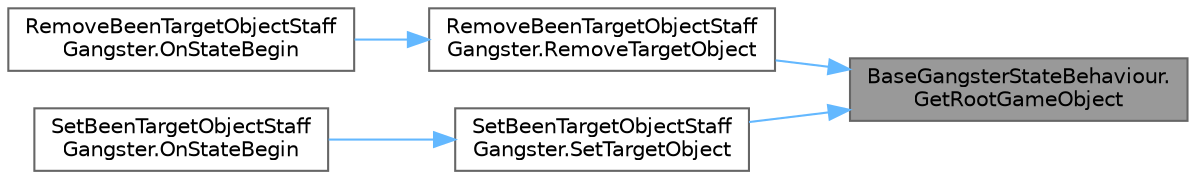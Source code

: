digraph "BaseGangsterStateBehaviour.GetRootGameObject"
{
 // LATEX_PDF_SIZE
  bgcolor="transparent";
  edge [fontname=Helvetica,fontsize=10,labelfontname=Helvetica,labelfontsize=10];
  node [fontname=Helvetica,fontsize=10,shape=box,height=0.2,width=0.4];
  rankdir="RL";
  Node1 [id="Node000001",label="BaseGangsterStateBehaviour.\lGetRootGameObject",height=0.2,width=0.4,color="gray40", fillcolor="grey60", style="filled", fontcolor="black",tooltip=" "];
  Node1 -> Node2 [id="edge1_Node000001_Node000002",dir="back",color="steelblue1",style="solid",tooltip=" "];
  Node2 [id="Node000002",label="RemoveBeenTargetObjectStaff\lGangster.RemoveTargetObject",height=0.2,width=0.4,color="grey40", fillcolor="white", style="filled",URL="$class_remove_been_target_object_staff_gangster.html#ac014287cdbf8481ea6ac7c8b23674b63",tooltip=" "];
  Node2 -> Node3 [id="edge2_Node000002_Node000003",dir="back",color="steelblue1",style="solid",tooltip=" "];
  Node3 [id="Node000003",label="RemoveBeenTargetObjectStaff\lGangster.OnStateBegin",height=0.2,width=0.4,color="grey40", fillcolor="white", style="filled",URL="$class_remove_been_target_object_staff_gangster.html#a48c39b5270f9fe6063895e0f1e31a812",tooltip=" "];
  Node1 -> Node4 [id="edge3_Node000001_Node000004",dir="back",color="steelblue1",style="solid",tooltip=" "];
  Node4 [id="Node000004",label="SetBeenTargetObjectStaff\lGangster.SetTargetObject",height=0.2,width=0.4,color="grey40", fillcolor="white", style="filled",URL="$class_set_been_target_object_staff_gangster.html#af07dc869acfdc89129f1251152599eac",tooltip=" "];
  Node4 -> Node5 [id="edge4_Node000004_Node000005",dir="back",color="steelblue1",style="solid",tooltip=" "];
  Node5 [id="Node000005",label="SetBeenTargetObjectStaff\lGangster.OnStateBegin",height=0.2,width=0.4,color="grey40", fillcolor="white", style="filled",URL="$class_set_been_target_object_staff_gangster.html#a4f18930f78148761ec42686b4d3a9d30",tooltip=" "];
}

